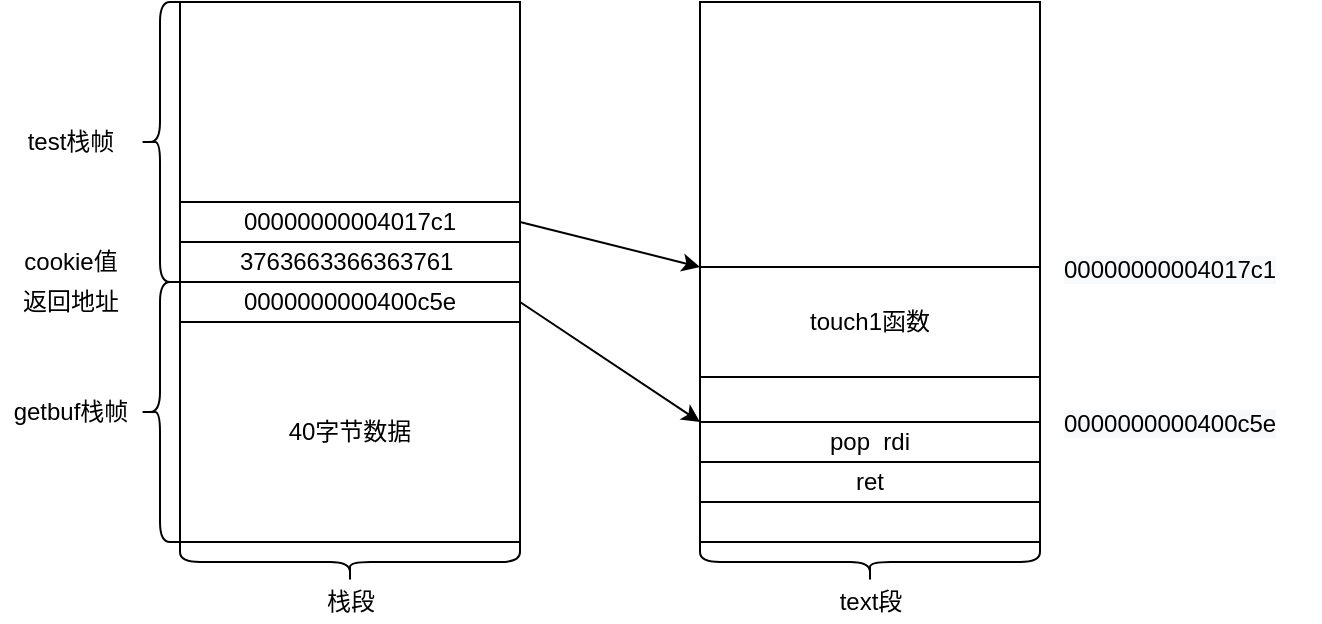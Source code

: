 <mxfile version="15.9.4" type="github">
  <diagram id="7LJ79rK0bJ0zzooGEgz3" name="第 1 页">
    <mxGraphModel dx="1081" dy="579" grid="1" gridSize="10" guides="1" tooltips="1" connect="1" arrows="1" fold="1" page="1" pageScale="1" pageWidth="827" pageHeight="1169" math="0" shadow="0">
      <root>
        <mxCell id="0" />
        <mxCell id="1" parent="0" />
        <mxCell id="rRlus0crqmKQEWSWF_5R-1" value="40字节数据" style="rounded=0;whiteSpace=wrap;html=1;" parent="1" vertex="1">
          <mxGeometry x="220" y="340" width="170" height="110" as="geometry" />
        </mxCell>
        <mxCell id="rRlus0crqmKQEWSWF_5R-2" value="" style="shape=curlyBracket;whiteSpace=wrap;html=1;rounded=1;" parent="1" vertex="1">
          <mxGeometry x="200" y="320" width="20" height="130" as="geometry" />
        </mxCell>
        <mxCell id="rRlus0crqmKQEWSWF_5R-3" value="getbuf栈帧" style="text;html=1;align=center;verticalAlign=middle;resizable=0;points=[];autosize=1;strokeColor=none;fillColor=none;" parent="1" vertex="1">
          <mxGeometry x="130" y="375" width="70" height="20" as="geometry" />
        </mxCell>
        <mxCell id="rRlus0crqmKQEWSWF_5R-4" value="" style="rounded=0;whiteSpace=wrap;html=1;" parent="1" vertex="1">
          <mxGeometry x="220" y="180" width="170" height="160" as="geometry" />
        </mxCell>
        <mxCell id="rRlus0crqmKQEWSWF_5R-5" value="" style="shape=curlyBracket;whiteSpace=wrap;html=1;rounded=1;" parent="1" vertex="1">
          <mxGeometry x="200" y="180" width="20" height="140" as="geometry" />
        </mxCell>
        <mxCell id="rRlus0crqmKQEWSWF_5R-6" value="test栈帧" style="text;html=1;align=center;verticalAlign=middle;resizable=0;points=[];autosize=1;strokeColor=none;fillColor=none;" parent="1" vertex="1">
          <mxGeometry x="135" y="240" width="60" height="20" as="geometry" />
        </mxCell>
        <mxCell id="rRlus0crqmKQEWSWF_5R-7" value="0000000000400c5e" style="rounded=0;whiteSpace=wrap;html=1;" parent="1" vertex="1">
          <mxGeometry x="220" y="320" width="170" height="20" as="geometry" />
        </mxCell>
        <mxCell id="rRlus0crqmKQEWSWF_5R-8" value="" style="shape=curlyBracket;whiteSpace=wrap;html=1;rounded=1;rotation=-90;" parent="1" vertex="1">
          <mxGeometry x="295" y="375" width="20" height="170" as="geometry" />
        </mxCell>
        <mxCell id="rRlus0crqmKQEWSWF_5R-9" value="栈段" style="text;html=1;align=center;verticalAlign=middle;resizable=0;points=[];autosize=1;strokeColor=none;fillColor=none;" parent="1" vertex="1">
          <mxGeometry x="285" y="470" width="40" height="20" as="geometry" />
        </mxCell>
        <mxCell id="rRlus0crqmKQEWSWF_5R-10" value="" style="rounded=0;whiteSpace=wrap;html=1;" parent="1" vertex="1">
          <mxGeometry x="480" y="180" width="170" height="270" as="geometry" />
        </mxCell>
        <mxCell id="rRlus0crqmKQEWSWF_5R-11" value="" style="shape=curlyBracket;whiteSpace=wrap;html=1;rounded=1;rotation=-90;" parent="1" vertex="1">
          <mxGeometry x="555" y="375" width="20" height="170" as="geometry" />
        </mxCell>
        <mxCell id="rRlus0crqmKQEWSWF_5R-12" value="text段" style="text;html=1;align=center;verticalAlign=middle;resizable=0;points=[];autosize=1;strokeColor=none;fillColor=none;" parent="1" vertex="1">
          <mxGeometry x="540" y="470" width="50" height="20" as="geometry" />
        </mxCell>
        <mxCell id="rRlus0crqmKQEWSWF_5R-13" value="pop &amp;nbsp;rdi" style="rounded=0;whiteSpace=wrap;html=1;" parent="1" vertex="1">
          <mxGeometry x="480" y="390" width="170" height="20" as="geometry" />
        </mxCell>
        <mxCell id="rRlus0crqmKQEWSWF_5R-14" value="&lt;span style=&quot;color: rgb(0, 0, 0); font-family: helvetica; font-size: 12px; font-style: normal; font-weight: normal; letter-spacing: normal; text-align: center; text-indent: 0px; text-transform: none; word-spacing: 0px; background-color: rgb(248, 249, 250); text-decoration: none; display: inline; float: none;&quot;&gt;0000000000400c5e&lt;/span&gt;" style="text;whiteSpace=wrap;html=1;" parent="1" vertex="1">
          <mxGeometry x="660" y="376.5" width="130" height="25" as="geometry" />
        </mxCell>
        <mxCell id="rRlus0crqmKQEWSWF_5R-15" value="00000000004017c1" style="rounded=0;whiteSpace=wrap;html=1;" parent="1" vertex="1">
          <mxGeometry x="220" y="280" width="170" height="20" as="geometry" />
        </mxCell>
        <mxCell id="rRlus0crqmKQEWSWF_5R-16" value="&lt;span style=&quot;color: rgb(0, 0, 0); font-family: helvetica; font-size: 12px; font-style: normal; font-weight: normal; letter-spacing: normal; text-align: center; text-indent: 0px; text-transform: none; word-spacing: 0px; background-color: rgb(248, 249, 250); text-decoration: none; display: inline; float: none;&quot;&gt;00000000004017c1&lt;/span&gt;" style="text;whiteSpace=wrap;html=1;" parent="1" vertex="1">
          <mxGeometry x="660" y="300" width="130" height="30" as="geometry" />
        </mxCell>
        <mxCell id="rRlus0crqmKQEWSWF_5R-17" value="touch1函数" style="rounded=0;whiteSpace=wrap;html=1;" parent="1" vertex="1">
          <mxGeometry x="480" y="312.5" width="170" height="55" as="geometry" />
        </mxCell>
        <mxCell id="rRlus0crqmKQEWSWF_5R-18" value="" style="endArrow=classic;html=1;rounded=0;exitX=1;exitY=0.5;exitDx=0;exitDy=0;entryX=0;entryY=0;entryDx=0;entryDy=0;" parent="1" source="rRlus0crqmKQEWSWF_5R-7" edge="1" target="rRlus0crqmKQEWSWF_5R-13">
          <mxGeometry width="50" height="50" relative="1" as="geometry">
            <mxPoint x="420" y="337.5" as="sourcePoint" />
            <mxPoint x="480" y="405" as="targetPoint" />
          </mxGeometry>
        </mxCell>
        <mxCell id="rRlus0crqmKQEWSWF_5R-19" value="" style="endArrow=classic;html=1;rounded=0;exitX=1;exitY=0.5;exitDx=0;exitDy=0;" parent="1" source="rRlus0crqmKQEWSWF_5R-15" edge="1">
          <mxGeometry width="50" height="50" relative="1" as="geometry">
            <mxPoint x="390" y="237.5" as="sourcePoint" />
            <mxPoint x="480" y="312.5" as="targetPoint" />
          </mxGeometry>
        </mxCell>
        <mxCell id="rRlus0crqmKQEWSWF_5R-20" value="返回地址" style="text;html=1;align=center;verticalAlign=middle;resizable=0;points=[];autosize=1;strokeColor=none;fillColor=none;" parent="1" vertex="1">
          <mxGeometry x="135" y="320" width="60" height="20" as="geometry" />
        </mxCell>
        <mxCell id="f6_XVVJa3W92ZmdoxiY2-1" value="ret" style="rounded=0;whiteSpace=wrap;html=1;" vertex="1" parent="1">
          <mxGeometry x="480" y="410" width="170" height="20" as="geometry" />
        </mxCell>
        <mxCell id="f6_XVVJa3W92ZmdoxiY2-2" value="3763663366363761&amp;nbsp;" style="rounded=0;whiteSpace=wrap;html=1;" vertex="1" parent="1">
          <mxGeometry x="220" y="300" width="170" height="20" as="geometry" />
        </mxCell>
        <mxCell id="f6_XVVJa3W92ZmdoxiY2-3" value="cookie值" style="text;html=1;align=center;verticalAlign=middle;resizable=0;points=[];autosize=1;strokeColor=none;fillColor=none;" vertex="1" parent="1">
          <mxGeometry x="135" y="300" width="60" height="20" as="geometry" />
        </mxCell>
      </root>
    </mxGraphModel>
  </diagram>
</mxfile>
